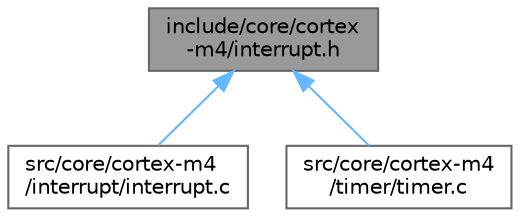 digraph "include/core/cortex-m4/interrupt.h"
{
 // LATEX_PDF_SIZE
  bgcolor="transparent";
  edge [fontname=Helvetica,fontsize=10,labelfontname=Helvetica,labelfontsize=10];
  node [fontname=Helvetica,fontsize=10,shape=box,height=0.2,width=0.4];
  Node1 [id="Node000001",label="include/core/cortex\l-m4/interrupt.h",height=0.2,width=0.4,color="gray40", fillcolor="grey60", style="filled", fontcolor="black",tooltip="NVIC register definitions, IRQ numbers, and HAL interrupt control API for STM32F4."];
  Node1 -> Node2 [id="edge3_Node000001_Node000002",dir="back",color="steelblue1",style="solid",tooltip=" "];
  Node2 [id="Node000002",label="src/core/cortex-m4\l/interrupt/interrupt.c",height=0.2,width=0.4,color="grey40", fillcolor="white", style="filled",URL="$interrupt_8c.html",tooltip=" "];
  Node1 -> Node3 [id="edge4_Node000001_Node000003",dir="back",color="steelblue1",style="solid",tooltip=" "];
  Node3 [id="Node000003",label="src/core/cortex-m4\l/timer/timer.c",height=0.2,width=0.4,color="grey40", fillcolor="white", style="filled",URL="$timer_8c.html",tooltip="Timer, SysTick and timer-peripheral helpers for STM32F4 (Cortex-M4)."];
}
